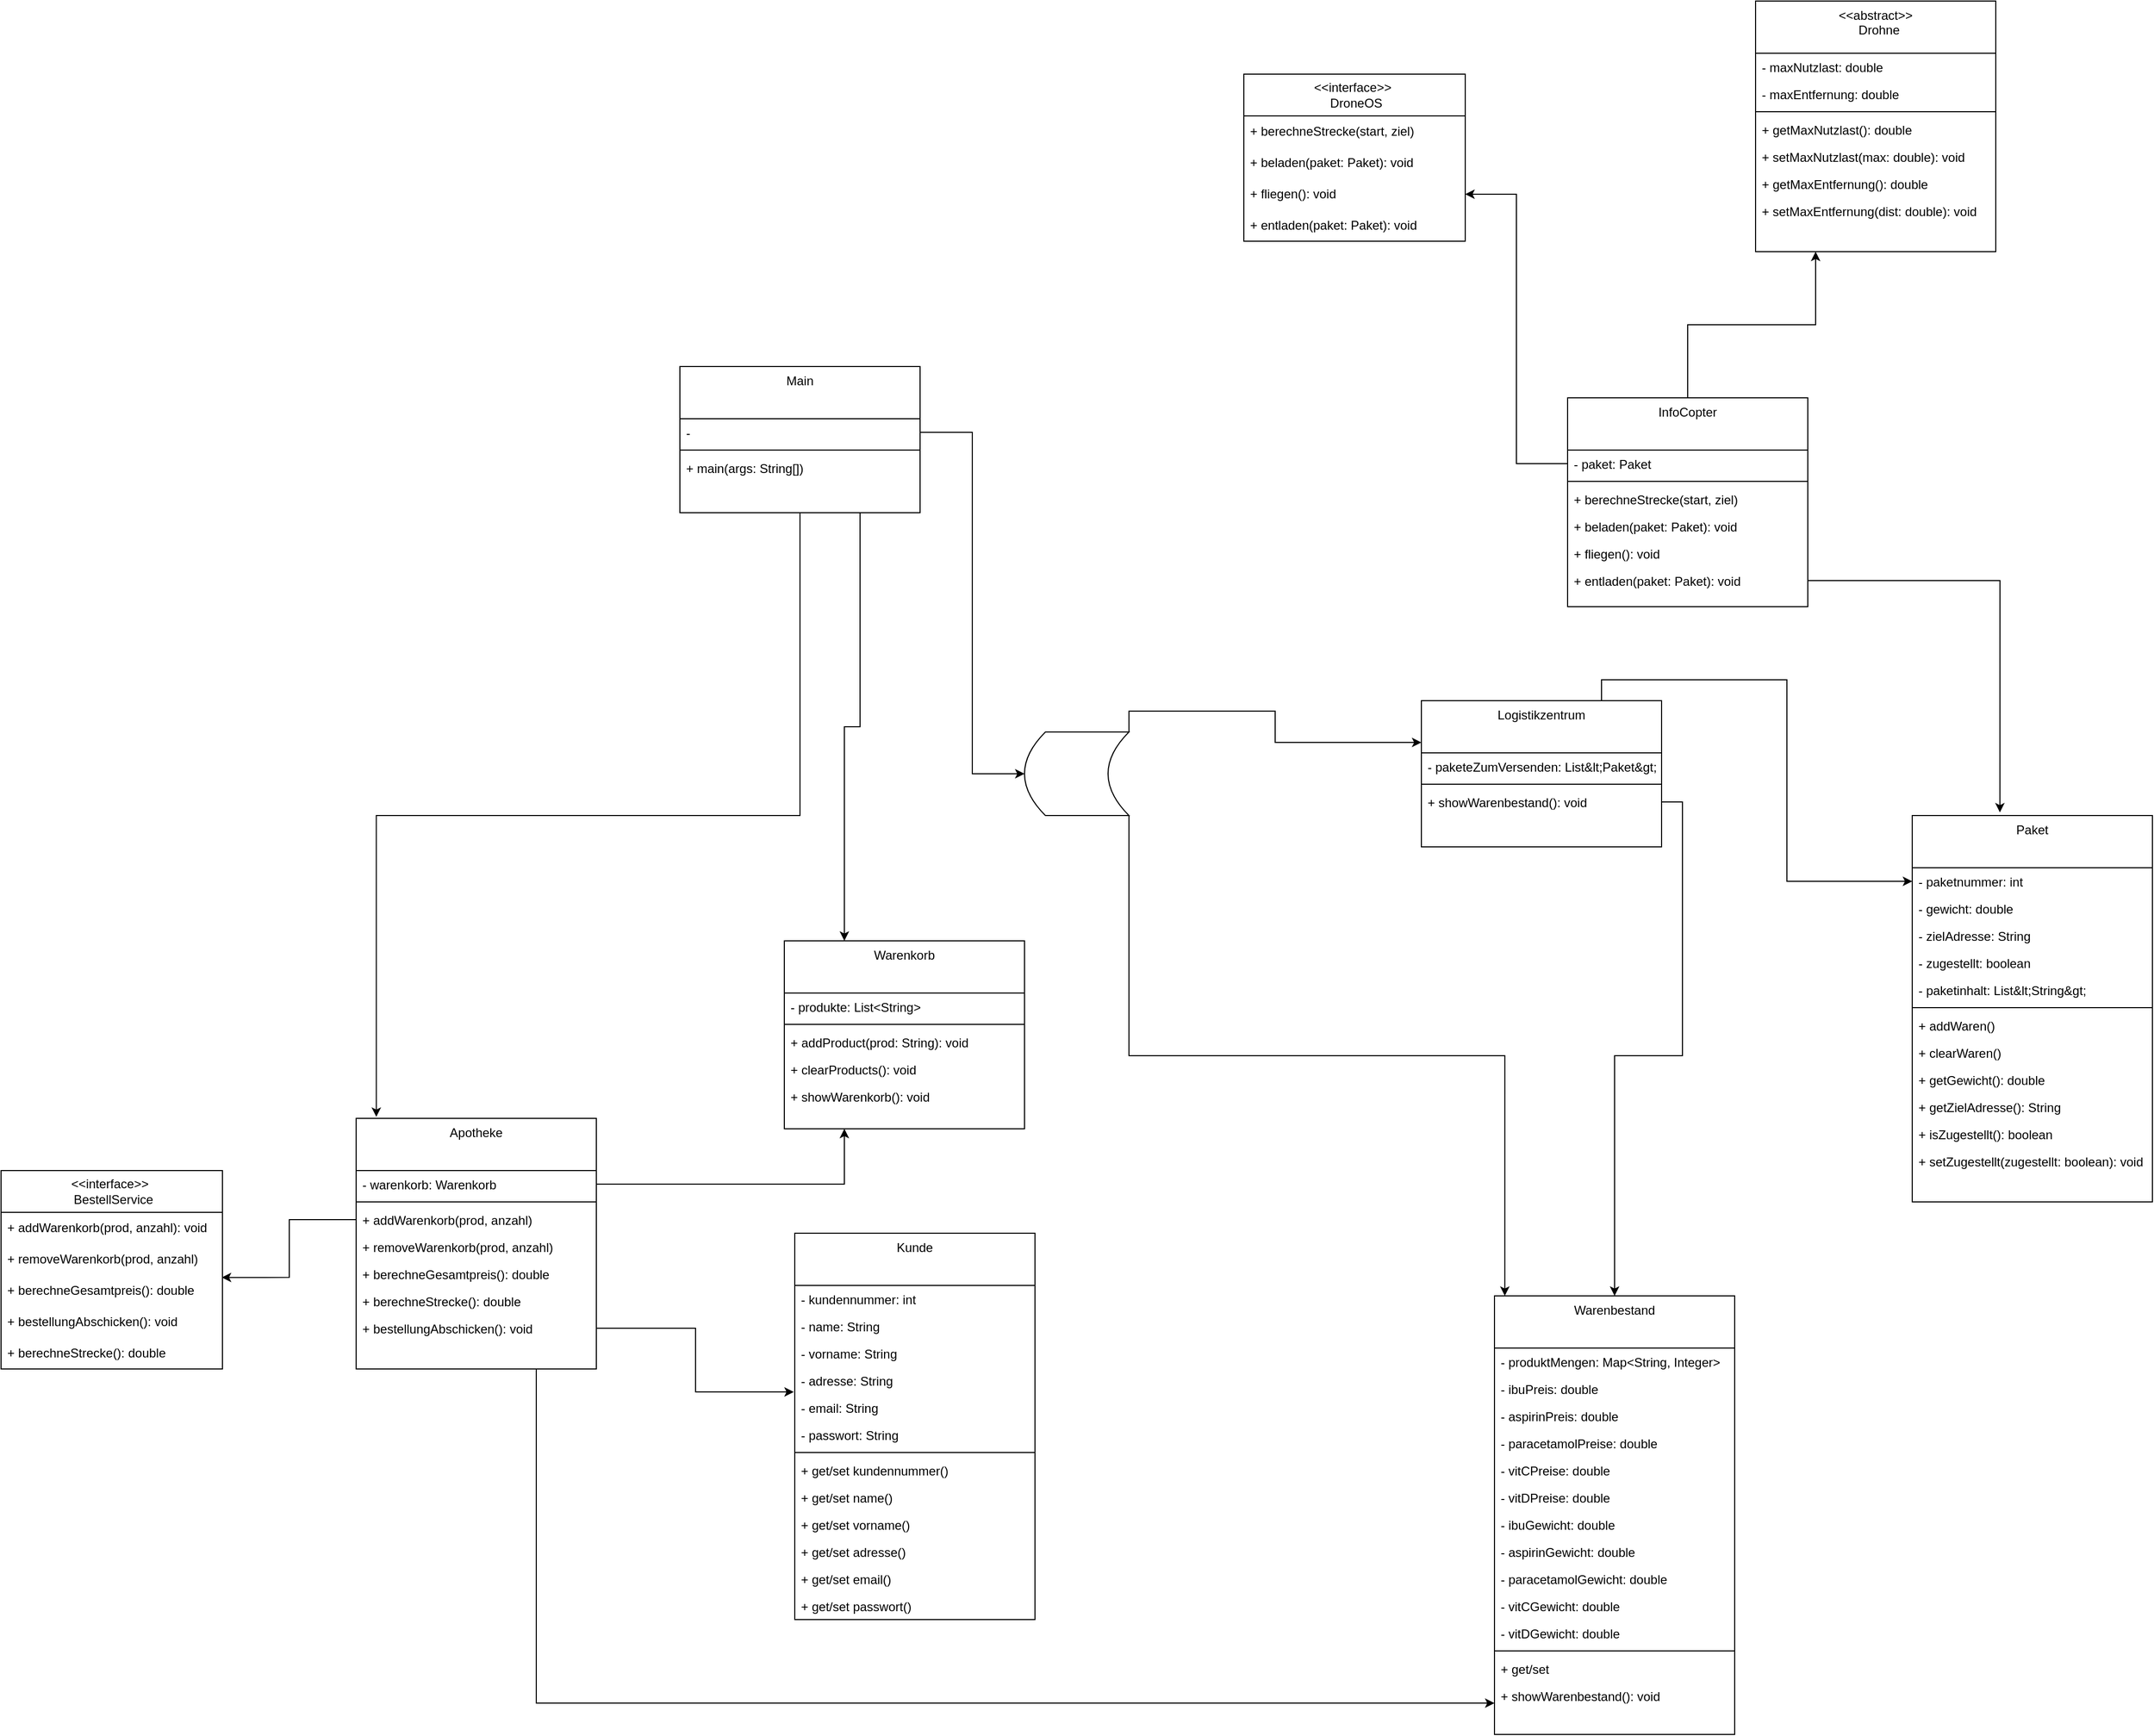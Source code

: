 <mxfile version="24.8.3">
  <diagram id="C5RBs43oDa-KdzZeNtuy" name="Page-1">
    <mxGraphModel dx="5111" dy="4308" grid="1" gridSize="10" guides="1" tooltips="1" connect="1" arrows="1" fold="1" page="1" pageScale="1" pageWidth="827" pageHeight="1169" math="0" shadow="0">
      <root>
        <mxCell id="WIyWlLk6GJQsqaUBKTNV-0" />
        <mxCell id="WIyWlLk6GJQsqaUBKTNV-1" parent="WIyWlLk6GJQsqaUBKTNV-0" />
        <mxCell id="r3KiMKvdOw0kOWBSMK93-8" value=" &lt;&lt;abstract&gt;&gt;&#xa;               Drohne  " style="swimlane;fontStyle=0;align=center;verticalAlign=top;childLayout=stackLayout;horizontal=1;startSize=50;horizontalStack=0;resizeParent=1;resizeLast=0;collapsible=1;marginBottom=0;rounded=0;shadow=0;strokeWidth=1;" vertex="1" parent="WIyWlLk6GJQsqaUBKTNV-1">
          <mxGeometry x="130" y="-1440" width="230" height="240" as="geometry">
            <mxRectangle x="600" y="-190" width="160" height="26" as="alternateBounds" />
          </mxGeometry>
        </mxCell>
        <mxCell id="r3KiMKvdOw0kOWBSMK93-9" value="- maxNutzlast: double " style="text;align=left;verticalAlign=top;spacingLeft=4;spacingRight=4;overflow=hidden;rotatable=0;points=[[0,0.5],[1,0.5]];portConstraint=eastwest;" vertex="1" parent="r3KiMKvdOw0kOWBSMK93-8">
          <mxGeometry y="50" width="230" height="26" as="geometry" />
        </mxCell>
        <mxCell id="r3KiMKvdOw0kOWBSMK93-10" value=" - maxEntfernung: double " style="text;align=left;verticalAlign=top;spacingLeft=4;spacingRight=4;overflow=hidden;rotatable=0;points=[[0,0.5],[1,0.5]];portConstraint=eastwest;rounded=0;shadow=0;html=0;" vertex="1" parent="r3KiMKvdOw0kOWBSMK93-8">
          <mxGeometry y="76" width="230" height="26" as="geometry" />
        </mxCell>
        <mxCell id="r3KiMKvdOw0kOWBSMK93-14" value="" style="line;html=1;strokeWidth=1;align=left;verticalAlign=middle;spacingTop=-1;spacingLeft=3;spacingRight=3;rotatable=0;labelPosition=right;points=[];portConstraint=eastwest;" vertex="1" parent="r3KiMKvdOw0kOWBSMK93-8">
          <mxGeometry y="102" width="230" height="8" as="geometry" />
        </mxCell>
        <mxCell id="r3KiMKvdOw0kOWBSMK93-15" value="+ getMaxNutzlast(): double " style="text;align=left;verticalAlign=top;spacingLeft=4;spacingRight=4;overflow=hidden;rotatable=0;points=[[0,0.5],[1,0.5]];portConstraint=eastwest;" vertex="1" parent="r3KiMKvdOw0kOWBSMK93-8">
          <mxGeometry y="110" width="230" height="26" as="geometry" />
        </mxCell>
        <mxCell id="r3KiMKvdOw0kOWBSMK93-16" value=" + setMaxNutzlast(max: double): void" style="text;align=left;verticalAlign=top;spacingLeft=4;spacingRight=4;overflow=hidden;rotatable=0;points=[[0,0.5],[1,0.5]];portConstraint=eastwest;" vertex="1" parent="r3KiMKvdOw0kOWBSMK93-8">
          <mxGeometry y="136" width="230" height="26" as="geometry" />
        </mxCell>
        <mxCell id="r3KiMKvdOw0kOWBSMK93-17" value=" + getMaxEntfernung(): double  " style="text;align=left;verticalAlign=top;spacingLeft=4;spacingRight=4;overflow=hidden;rotatable=0;points=[[0,0.5],[1,0.5]];portConstraint=eastwest;" vertex="1" parent="r3KiMKvdOw0kOWBSMK93-8">
          <mxGeometry y="162" width="230" height="26" as="geometry" />
        </mxCell>
        <mxCell id="r3KiMKvdOw0kOWBSMK93-18" value="+ setMaxEntfernung(dist: double): void " style="text;align=left;verticalAlign=top;spacingLeft=4;spacingRight=4;overflow=hidden;rotatable=0;points=[[0,0.5],[1,0.5]];portConstraint=eastwest;" vertex="1" parent="r3KiMKvdOw0kOWBSMK93-8">
          <mxGeometry y="188" width="230" height="26" as="geometry" />
        </mxCell>
        <mxCell id="r3KiMKvdOw0kOWBSMK93-126" style="edgeStyle=orthogonalEdgeStyle;rounded=0;orthogonalLoop=1;jettySize=auto;html=1;exitX=0.5;exitY=0;exitDx=0;exitDy=0;entryX=0.25;entryY=1;entryDx=0;entryDy=0;" edge="1" parent="WIyWlLk6GJQsqaUBKTNV-1" source="r3KiMKvdOw0kOWBSMK93-19" target="r3KiMKvdOw0kOWBSMK93-8">
          <mxGeometry relative="1" as="geometry" />
        </mxCell>
        <mxCell id="r3KiMKvdOw0kOWBSMK93-19" value=" InfoCopter " style="swimlane;fontStyle=0;align=center;verticalAlign=top;childLayout=stackLayout;horizontal=1;startSize=50;horizontalStack=0;resizeParent=1;resizeLast=0;collapsible=1;marginBottom=0;rounded=0;shadow=0;strokeWidth=1;" vertex="1" parent="WIyWlLk6GJQsqaUBKTNV-1">
          <mxGeometry x="-50" y="-1060" width="230" height="200" as="geometry">
            <mxRectangle x="550" y="140" width="160" height="26" as="alternateBounds" />
          </mxGeometry>
        </mxCell>
        <mxCell id="r3KiMKvdOw0kOWBSMK93-20" value="- paket: Paket   " style="text;align=left;verticalAlign=top;spacingLeft=4;spacingRight=4;overflow=hidden;rotatable=0;points=[[0,0.5],[1,0.5]];portConstraint=eastwest;" vertex="1" parent="r3KiMKvdOw0kOWBSMK93-19">
          <mxGeometry y="50" width="230" height="26" as="geometry" />
        </mxCell>
        <mxCell id="r3KiMKvdOw0kOWBSMK93-22" value="" style="line;html=1;strokeWidth=1;align=left;verticalAlign=middle;spacingTop=-1;spacingLeft=3;spacingRight=3;rotatable=0;labelPosition=right;points=[];portConstraint=eastwest;" vertex="1" parent="r3KiMKvdOw0kOWBSMK93-19">
          <mxGeometry y="76" width="230" height="8" as="geometry" />
        </mxCell>
        <mxCell id="r3KiMKvdOw0kOWBSMK93-23" value="+ berechneStrecke(start, ziel) " style="text;align=left;verticalAlign=top;spacingLeft=4;spacingRight=4;overflow=hidden;rotatable=0;points=[[0,0.5],[1,0.5]];portConstraint=eastwest;" vertex="1" parent="r3KiMKvdOw0kOWBSMK93-19">
          <mxGeometry y="84" width="230" height="26" as="geometry" />
        </mxCell>
        <mxCell id="r3KiMKvdOw0kOWBSMK93-24" value="+ beladen(paket: Paket): void" style="text;align=left;verticalAlign=top;spacingLeft=4;spacingRight=4;overflow=hidden;rotatable=0;points=[[0,0.5],[1,0.5]];portConstraint=eastwest;" vertex="1" parent="r3KiMKvdOw0kOWBSMK93-19">
          <mxGeometry y="110" width="230" height="26" as="geometry" />
        </mxCell>
        <mxCell id="r3KiMKvdOw0kOWBSMK93-25" value=" + fliegen(): void" style="text;align=left;verticalAlign=top;spacingLeft=4;spacingRight=4;overflow=hidden;rotatable=0;points=[[0,0.5],[1,0.5]];portConstraint=eastwest;" vertex="1" parent="r3KiMKvdOw0kOWBSMK93-19">
          <mxGeometry y="136" width="230" height="26" as="geometry" />
        </mxCell>
        <mxCell id="r3KiMKvdOw0kOWBSMK93-26" value="+ entladen(paket: Paket): void " style="text;align=left;verticalAlign=top;spacingLeft=4;spacingRight=4;overflow=hidden;rotatable=0;points=[[0,0.5],[1,0.5]];portConstraint=eastwest;" vertex="1" parent="r3KiMKvdOw0kOWBSMK93-19">
          <mxGeometry y="162" width="230" height="26" as="geometry" />
        </mxCell>
        <mxCell id="r3KiMKvdOw0kOWBSMK93-34" value="&lt;div&gt; &amp;lt;&amp;lt;interface&amp;gt;&amp;gt;&amp;nbsp;&lt;/div&gt;&lt;div&gt;&amp;nbsp;DroneOS    &lt;/div&gt;" style="swimlane;fontStyle=0;childLayout=stackLayout;horizontal=1;startSize=40;horizontalStack=0;resizeParent=1;resizeParentMax=0;resizeLast=0;collapsible=1;marginBottom=0;whiteSpace=wrap;html=1;" vertex="1" parent="WIyWlLk6GJQsqaUBKTNV-1">
          <mxGeometry x="-360" y="-1370" width="212" height="160" as="geometry" />
        </mxCell>
        <mxCell id="r3KiMKvdOw0kOWBSMK93-35" value="+ berechneStrecke(start, ziel)" style="text;strokeColor=none;fillColor=none;align=left;verticalAlign=middle;spacingLeft=4;spacingRight=4;overflow=hidden;points=[[0,0.5],[1,0.5]];portConstraint=eastwest;rotatable=0;whiteSpace=wrap;html=1;" vertex="1" parent="r3KiMKvdOw0kOWBSMK93-34">
          <mxGeometry y="40" width="212" height="30" as="geometry" />
        </mxCell>
        <mxCell id="r3KiMKvdOw0kOWBSMK93-36" value="+ beladen(paket: Paket): void" style="text;strokeColor=none;fillColor=none;align=left;verticalAlign=middle;spacingLeft=4;spacingRight=4;overflow=hidden;points=[[0,0.5],[1,0.5]];portConstraint=eastwest;rotatable=0;whiteSpace=wrap;html=1;" vertex="1" parent="r3KiMKvdOw0kOWBSMK93-34">
          <mxGeometry y="70" width="212" height="30" as="geometry" />
        </mxCell>
        <mxCell id="r3KiMKvdOw0kOWBSMK93-7" value="+ fliegen(): void  " style="text;strokeColor=none;fillColor=none;align=left;verticalAlign=middle;spacingLeft=4;spacingRight=4;overflow=hidden;points=[[0,0.5],[1,0.5]];portConstraint=eastwest;rotatable=0;whiteSpace=wrap;html=1;" vertex="1" parent="r3KiMKvdOw0kOWBSMK93-34">
          <mxGeometry y="100" width="212" height="30" as="geometry" />
        </mxCell>
        <mxCell id="r3KiMKvdOw0kOWBSMK93-39" value="+ entladen(paket: Paket): void" style="text;strokeColor=none;fillColor=none;align=left;verticalAlign=middle;spacingLeft=4;spacingRight=4;overflow=hidden;points=[[0,0.5],[1,0.5]];portConstraint=eastwest;rotatable=0;whiteSpace=wrap;html=1;" vertex="1" parent="r3KiMKvdOw0kOWBSMK93-34">
          <mxGeometry y="130" width="212" height="30" as="geometry" />
        </mxCell>
        <mxCell id="r3KiMKvdOw0kOWBSMK93-40" value="Apotheke" style="swimlane;fontStyle=0;align=center;verticalAlign=top;childLayout=stackLayout;horizontal=1;startSize=50;horizontalStack=0;resizeParent=1;resizeLast=0;collapsible=1;marginBottom=0;rounded=0;shadow=0;strokeWidth=1;" vertex="1" parent="WIyWlLk6GJQsqaUBKTNV-1">
          <mxGeometry x="-1210" y="-370" width="230" height="240" as="geometry">
            <mxRectangle x="600" y="-190" width="160" height="26" as="alternateBounds" />
          </mxGeometry>
        </mxCell>
        <mxCell id="r3KiMKvdOw0kOWBSMK93-41" value=" - warenkorb: Warenkorb " style="text;align=left;verticalAlign=top;spacingLeft=4;spacingRight=4;overflow=hidden;rotatable=0;points=[[0,0.5],[1,0.5]];portConstraint=eastwest;" vertex="1" parent="r3KiMKvdOw0kOWBSMK93-40">
          <mxGeometry y="50" width="230" height="26" as="geometry" />
        </mxCell>
        <mxCell id="r3KiMKvdOw0kOWBSMK93-43" value="" style="line;html=1;strokeWidth=1;align=left;verticalAlign=middle;spacingTop=-1;spacingLeft=3;spacingRight=3;rotatable=0;labelPosition=right;points=[];portConstraint=eastwest;" vertex="1" parent="r3KiMKvdOw0kOWBSMK93-40">
          <mxGeometry y="76" width="230" height="8" as="geometry" />
        </mxCell>
        <mxCell id="r3KiMKvdOw0kOWBSMK93-44" value="+ addWarenkorb(prod, anzahl) " style="text;align=left;verticalAlign=top;spacingLeft=4;spacingRight=4;overflow=hidden;rotatable=0;points=[[0,0.5],[1,0.5]];portConstraint=eastwest;" vertex="1" parent="r3KiMKvdOw0kOWBSMK93-40">
          <mxGeometry y="84" width="230" height="26" as="geometry" />
        </mxCell>
        <mxCell id="r3KiMKvdOw0kOWBSMK93-45" value="+ removeWarenkorb(prod, anzahl) " style="text;align=left;verticalAlign=top;spacingLeft=4;spacingRight=4;overflow=hidden;rotatable=0;points=[[0,0.5],[1,0.5]];portConstraint=eastwest;" vertex="1" parent="r3KiMKvdOw0kOWBSMK93-40">
          <mxGeometry y="110" width="230" height="26" as="geometry" />
        </mxCell>
        <mxCell id="r3KiMKvdOw0kOWBSMK93-46" value="+ berechneGesamtpreis(): double " style="text;align=left;verticalAlign=top;spacingLeft=4;spacingRight=4;overflow=hidden;rotatable=0;points=[[0,0.5],[1,0.5]];portConstraint=eastwest;" vertex="1" parent="r3KiMKvdOw0kOWBSMK93-40">
          <mxGeometry y="136" width="230" height="26" as="geometry" />
        </mxCell>
        <mxCell id="r3KiMKvdOw0kOWBSMK93-47" value="+ berechneStrecke(): double  " style="text;align=left;verticalAlign=top;spacingLeft=4;spacingRight=4;overflow=hidden;rotatable=0;points=[[0,0.5],[1,0.5]];portConstraint=eastwest;" vertex="1" parent="r3KiMKvdOw0kOWBSMK93-40">
          <mxGeometry y="162" width="230" height="26" as="geometry" />
        </mxCell>
        <mxCell id="r3KiMKvdOw0kOWBSMK93-48" value=" + bestellungAbschicken(): void " style="text;align=left;verticalAlign=top;spacingLeft=4;spacingRight=4;overflow=hidden;rotatable=0;points=[[0,0.5],[1,0.5]];portConstraint=eastwest;" vertex="1" parent="r3KiMKvdOw0kOWBSMK93-40">
          <mxGeometry y="188" width="230" height="26" as="geometry" />
        </mxCell>
        <mxCell id="r3KiMKvdOw0kOWBSMK93-49" value="&lt;div&gt; &amp;lt;&amp;lt;interface&amp;gt;&amp;gt;&amp;nbsp;&lt;/div&gt;&lt;div&gt;&amp;nbsp;BestellService       &lt;/div&gt;" style="swimlane;fontStyle=0;childLayout=stackLayout;horizontal=1;startSize=40;horizontalStack=0;resizeParent=1;resizeParentMax=0;resizeLast=0;collapsible=1;marginBottom=0;whiteSpace=wrap;html=1;" vertex="1" parent="WIyWlLk6GJQsqaUBKTNV-1">
          <mxGeometry x="-1550" y="-320" width="212" height="190" as="geometry" />
        </mxCell>
        <mxCell id="r3KiMKvdOw0kOWBSMK93-50" value="+ addWarenkorb(prod, anzahl): void" style="text;strokeColor=none;fillColor=none;align=left;verticalAlign=middle;spacingLeft=4;spacingRight=4;overflow=hidden;points=[[0,0.5],[1,0.5]];portConstraint=eastwest;rotatable=0;whiteSpace=wrap;html=1;" vertex="1" parent="r3KiMKvdOw0kOWBSMK93-49">
          <mxGeometry y="40" width="212" height="30" as="geometry" />
        </mxCell>
        <mxCell id="r3KiMKvdOw0kOWBSMK93-51" value="+ removeWarenkorb(prod, anzahl) " style="text;strokeColor=none;fillColor=none;align=left;verticalAlign=middle;spacingLeft=4;spacingRight=4;overflow=hidden;points=[[0,0.5],[1,0.5]];portConstraint=eastwest;rotatable=0;whiteSpace=wrap;html=1;" vertex="1" parent="r3KiMKvdOw0kOWBSMK93-49">
          <mxGeometry y="70" width="212" height="30" as="geometry" />
        </mxCell>
        <mxCell id="r3KiMKvdOw0kOWBSMK93-52" value="+ berechneGesamtpreis(): double " style="text;strokeColor=none;fillColor=none;align=left;verticalAlign=middle;spacingLeft=4;spacingRight=4;overflow=hidden;points=[[0,0.5],[1,0.5]];portConstraint=eastwest;rotatable=0;whiteSpace=wrap;html=1;" vertex="1" parent="r3KiMKvdOw0kOWBSMK93-49">
          <mxGeometry y="100" width="212" height="30" as="geometry" />
        </mxCell>
        <mxCell id="r3KiMKvdOw0kOWBSMK93-54" value="+ bestellungAbschicken(): void " style="text;strokeColor=none;fillColor=none;align=left;verticalAlign=middle;spacingLeft=4;spacingRight=4;overflow=hidden;points=[[0,0.5],[1,0.5]];portConstraint=eastwest;rotatable=0;whiteSpace=wrap;html=1;" vertex="1" parent="r3KiMKvdOw0kOWBSMK93-49">
          <mxGeometry y="130" width="212" height="30" as="geometry" />
        </mxCell>
        <mxCell id="r3KiMKvdOw0kOWBSMK93-53" value=" + berechneStrecke(): double " style="text;strokeColor=none;fillColor=none;align=left;verticalAlign=middle;spacingLeft=4;spacingRight=4;overflow=hidden;points=[[0,0.5],[1,0.5]];portConstraint=eastwest;rotatable=0;whiteSpace=wrap;html=1;" vertex="1" parent="r3KiMKvdOw0kOWBSMK93-49">
          <mxGeometry y="160" width="212" height="30" as="geometry" />
        </mxCell>
        <mxCell id="r3KiMKvdOw0kOWBSMK93-55" value=" Warenkorb    " style="swimlane;fontStyle=0;align=center;verticalAlign=top;childLayout=stackLayout;horizontal=1;startSize=50;horizontalStack=0;resizeParent=1;resizeLast=0;collapsible=1;marginBottom=0;rounded=0;shadow=0;strokeWidth=1;" vertex="1" parent="WIyWlLk6GJQsqaUBKTNV-1">
          <mxGeometry x="-800" y="-540" width="230" height="180" as="geometry">
            <mxRectangle x="550" y="140" width="160" height="26" as="alternateBounds" />
          </mxGeometry>
        </mxCell>
        <mxCell id="r3KiMKvdOw0kOWBSMK93-56" value="- produkte: List&lt;String&gt;    " style="text;align=left;verticalAlign=top;spacingLeft=4;spacingRight=4;overflow=hidden;rotatable=0;points=[[0,0.5],[1,0.5]];portConstraint=eastwest;" vertex="1" parent="r3KiMKvdOw0kOWBSMK93-55">
          <mxGeometry y="50" width="230" height="26" as="geometry" />
        </mxCell>
        <mxCell id="r3KiMKvdOw0kOWBSMK93-57" value="" style="line;html=1;strokeWidth=1;align=left;verticalAlign=middle;spacingTop=-1;spacingLeft=3;spacingRight=3;rotatable=0;labelPosition=right;points=[];portConstraint=eastwest;" vertex="1" parent="r3KiMKvdOw0kOWBSMK93-55">
          <mxGeometry y="76" width="230" height="8" as="geometry" />
        </mxCell>
        <mxCell id="r3KiMKvdOw0kOWBSMK93-58" value=" + addProduct(prod: String): void " style="text;align=left;verticalAlign=top;spacingLeft=4;spacingRight=4;overflow=hidden;rotatable=0;points=[[0,0.5],[1,0.5]];portConstraint=eastwest;" vertex="1" parent="r3KiMKvdOw0kOWBSMK93-55">
          <mxGeometry y="84" width="230" height="26" as="geometry" />
        </mxCell>
        <mxCell id="r3KiMKvdOw0kOWBSMK93-59" value=" + clearProducts(): void " style="text;align=left;verticalAlign=top;spacingLeft=4;spacingRight=4;overflow=hidden;rotatable=0;points=[[0,0.5],[1,0.5]];portConstraint=eastwest;" vertex="1" parent="r3KiMKvdOw0kOWBSMK93-55">
          <mxGeometry y="110" width="230" height="26" as="geometry" />
        </mxCell>
        <mxCell id="r3KiMKvdOw0kOWBSMK93-60" value="+ showWarenkorb(): void  " style="text;align=left;verticalAlign=top;spacingLeft=4;spacingRight=4;overflow=hidden;rotatable=0;points=[[0,0.5],[1,0.5]];portConstraint=eastwest;" vertex="1" parent="r3KiMKvdOw0kOWBSMK93-55">
          <mxGeometry y="136" width="230" height="26" as="geometry" />
        </mxCell>
        <mxCell id="r3KiMKvdOw0kOWBSMK93-62" value="Kunde" style="swimlane;fontStyle=0;align=center;verticalAlign=top;childLayout=stackLayout;horizontal=1;startSize=50;horizontalStack=0;resizeParent=1;resizeLast=0;collapsible=1;marginBottom=0;rounded=0;shadow=0;strokeWidth=1;" vertex="1" parent="WIyWlLk6GJQsqaUBKTNV-1">
          <mxGeometry x="-790" y="-260" width="230" height="370" as="geometry">
            <mxRectangle x="600" y="-190" width="160" height="26" as="alternateBounds" />
          </mxGeometry>
        </mxCell>
        <mxCell id="r3KiMKvdOw0kOWBSMK93-63" value="- kundennummer: int  " style="text;align=left;verticalAlign=top;spacingLeft=4;spacingRight=4;overflow=hidden;rotatable=0;points=[[0,0.5],[1,0.5]];portConstraint=eastwest;" vertex="1" parent="r3KiMKvdOw0kOWBSMK93-62">
          <mxGeometry y="50" width="230" height="26" as="geometry" />
        </mxCell>
        <mxCell id="r3KiMKvdOw0kOWBSMK93-64" value="- name: String " style="text;align=left;verticalAlign=top;spacingLeft=4;spacingRight=4;overflow=hidden;rotatable=0;points=[[0,0.5],[1,0.5]];portConstraint=eastwest;rounded=0;shadow=0;html=0;" vertex="1" parent="r3KiMKvdOw0kOWBSMK93-62">
          <mxGeometry y="76" width="230" height="26" as="geometry" />
        </mxCell>
        <mxCell id="r3KiMKvdOw0kOWBSMK93-70" value="- vorname: String " style="text;align=left;verticalAlign=top;spacingLeft=4;spacingRight=4;overflow=hidden;rotatable=0;points=[[0,0.5],[1,0.5]];portConstraint=eastwest;rounded=0;shadow=0;html=0;" vertex="1" parent="r3KiMKvdOw0kOWBSMK93-62">
          <mxGeometry y="102" width="230" height="26" as="geometry" />
        </mxCell>
        <mxCell id="r3KiMKvdOw0kOWBSMK93-72" value=" - adresse: String   " style="text;align=left;verticalAlign=top;spacingLeft=4;spacingRight=4;overflow=hidden;rotatable=0;points=[[0,0.5],[1,0.5]];portConstraint=eastwest;rounded=0;shadow=0;html=0;" vertex="1" parent="r3KiMKvdOw0kOWBSMK93-62">
          <mxGeometry y="128" width="230" height="26" as="geometry" />
        </mxCell>
        <mxCell id="r3KiMKvdOw0kOWBSMK93-73" value="- email: String " style="text;align=left;verticalAlign=top;spacingLeft=4;spacingRight=4;overflow=hidden;rotatable=0;points=[[0,0.5],[1,0.5]];portConstraint=eastwest;rounded=0;shadow=0;html=0;" vertex="1" parent="r3KiMKvdOw0kOWBSMK93-62">
          <mxGeometry y="154" width="230" height="26" as="geometry" />
        </mxCell>
        <mxCell id="r3KiMKvdOw0kOWBSMK93-71" value="- passwort: String " style="text;align=left;verticalAlign=top;spacingLeft=4;spacingRight=4;overflow=hidden;rotatable=0;points=[[0,0.5],[1,0.5]];portConstraint=eastwest;rounded=0;shadow=0;html=0;" vertex="1" parent="r3KiMKvdOw0kOWBSMK93-62">
          <mxGeometry y="180" width="230" height="26" as="geometry" />
        </mxCell>
        <mxCell id="r3KiMKvdOw0kOWBSMK93-65" value="" style="line;html=1;strokeWidth=1;align=left;verticalAlign=middle;spacingTop=-1;spacingLeft=3;spacingRight=3;rotatable=0;labelPosition=right;points=[];portConstraint=eastwest;" vertex="1" parent="r3KiMKvdOw0kOWBSMK93-62">
          <mxGeometry y="206" width="230" height="8" as="geometry" />
        </mxCell>
        <mxCell id="r3KiMKvdOw0kOWBSMK93-66" value="+ get/set kundennummer() " style="text;align=left;verticalAlign=top;spacingLeft=4;spacingRight=4;overflow=hidden;rotatable=0;points=[[0,0.5],[1,0.5]];portConstraint=eastwest;" vertex="1" parent="r3KiMKvdOw0kOWBSMK93-62">
          <mxGeometry y="214" width="230" height="26" as="geometry" />
        </mxCell>
        <mxCell id="r3KiMKvdOw0kOWBSMK93-75" value="+ get/set name()   " style="text;align=left;verticalAlign=top;spacingLeft=4;spacingRight=4;overflow=hidden;rotatable=0;points=[[0,0.5],[1,0.5]];portConstraint=eastwest;" vertex="1" parent="r3KiMKvdOw0kOWBSMK93-62">
          <mxGeometry y="240" width="230" height="26" as="geometry" />
        </mxCell>
        <mxCell id="r3KiMKvdOw0kOWBSMK93-74" value="+ get/set vorname() " style="text;align=left;verticalAlign=top;spacingLeft=4;spacingRight=4;overflow=hidden;rotatable=0;points=[[0,0.5],[1,0.5]];portConstraint=eastwest;" vertex="1" parent="r3KiMKvdOw0kOWBSMK93-62">
          <mxGeometry y="266" width="230" height="26" as="geometry" />
        </mxCell>
        <mxCell id="r3KiMKvdOw0kOWBSMK93-67" value=" + get/set adresse() " style="text;align=left;verticalAlign=top;spacingLeft=4;spacingRight=4;overflow=hidden;rotatable=0;points=[[0,0.5],[1,0.5]];portConstraint=eastwest;" vertex="1" parent="r3KiMKvdOw0kOWBSMK93-62">
          <mxGeometry y="292" width="230" height="26" as="geometry" />
        </mxCell>
        <mxCell id="r3KiMKvdOw0kOWBSMK93-68" value="+ get/set email()  " style="text;align=left;verticalAlign=top;spacingLeft=4;spacingRight=4;overflow=hidden;rotatable=0;points=[[0,0.5],[1,0.5]];portConstraint=eastwest;" vertex="1" parent="r3KiMKvdOw0kOWBSMK93-62">
          <mxGeometry y="318" width="230" height="26" as="geometry" />
        </mxCell>
        <mxCell id="r3KiMKvdOw0kOWBSMK93-69" value="+ get/set passwort() " style="text;align=left;verticalAlign=top;spacingLeft=4;spacingRight=4;overflow=hidden;rotatable=0;points=[[0,0.5],[1,0.5]];portConstraint=eastwest;" vertex="1" parent="r3KiMKvdOw0kOWBSMK93-62">
          <mxGeometry y="344" width="230" height="26" as="geometry" />
        </mxCell>
        <mxCell id="r3KiMKvdOw0kOWBSMK93-76" value="Paket" style="swimlane;fontStyle=0;align=center;verticalAlign=top;childLayout=stackLayout;horizontal=1;startSize=50;horizontalStack=0;resizeParent=1;resizeLast=0;collapsible=1;marginBottom=0;rounded=0;shadow=0;strokeWidth=1;" vertex="1" parent="WIyWlLk6GJQsqaUBKTNV-1">
          <mxGeometry x="280" y="-660" width="230" height="370" as="geometry">
            <mxRectangle x="600" y="-190" width="160" height="26" as="alternateBounds" />
          </mxGeometry>
        </mxCell>
        <mxCell id="r3KiMKvdOw0kOWBSMK93-77" value="- paketnummer: int " style="text;align=left;verticalAlign=top;spacingLeft=4;spacingRight=4;overflow=hidden;rotatable=0;points=[[0,0.5],[1,0.5]];portConstraint=eastwest;" vertex="1" parent="r3KiMKvdOw0kOWBSMK93-76">
          <mxGeometry y="50" width="230" height="26" as="geometry" />
        </mxCell>
        <mxCell id="r3KiMKvdOw0kOWBSMK93-78" value="- gewicht: double " style="text;align=left;verticalAlign=top;spacingLeft=4;spacingRight=4;overflow=hidden;rotatable=0;points=[[0,0.5],[1,0.5]];portConstraint=eastwest;rounded=0;shadow=0;html=0;" vertex="1" parent="r3KiMKvdOw0kOWBSMK93-76">
          <mxGeometry y="76" width="230" height="26" as="geometry" />
        </mxCell>
        <mxCell id="r3KiMKvdOw0kOWBSMK93-79" value=" - zielAdresse: String " style="text;align=left;verticalAlign=top;spacingLeft=4;spacingRight=4;overflow=hidden;rotatable=0;points=[[0,0.5],[1,0.5]];portConstraint=eastwest;rounded=0;shadow=0;html=0;" vertex="1" parent="r3KiMKvdOw0kOWBSMK93-76">
          <mxGeometry y="102" width="230" height="26" as="geometry" />
        </mxCell>
        <mxCell id="r3KiMKvdOw0kOWBSMK93-80" value=" - zugestellt: boolean " style="text;align=left;verticalAlign=top;spacingLeft=4;spacingRight=4;overflow=hidden;rotatable=0;points=[[0,0.5],[1,0.5]];portConstraint=eastwest;rounded=0;shadow=0;html=0;" vertex="1" parent="r3KiMKvdOw0kOWBSMK93-76">
          <mxGeometry y="128" width="230" height="26" as="geometry" />
        </mxCell>
        <mxCell id="r3KiMKvdOw0kOWBSMK93-81" value="- paketinhalt: List&amp;lt;String&amp;gt;  " style="text;align=left;verticalAlign=top;spacingLeft=4;spacingRight=4;overflow=hidden;rotatable=0;points=[[0,0.5],[1,0.5]];portConstraint=eastwest;rounded=0;shadow=0;html=0;" vertex="1" parent="r3KiMKvdOw0kOWBSMK93-76">
          <mxGeometry y="154" width="230" height="26" as="geometry" />
        </mxCell>
        <mxCell id="r3KiMKvdOw0kOWBSMK93-83" value="" style="line;html=1;strokeWidth=1;align=left;verticalAlign=middle;spacingTop=-1;spacingLeft=3;spacingRight=3;rotatable=0;labelPosition=right;points=[];portConstraint=eastwest;" vertex="1" parent="r3KiMKvdOw0kOWBSMK93-76">
          <mxGeometry y="180" width="230" height="8" as="geometry" />
        </mxCell>
        <mxCell id="r3KiMKvdOw0kOWBSMK93-84" value="+ addWaren()   " style="text;align=left;verticalAlign=top;spacingLeft=4;spacingRight=4;overflow=hidden;rotatable=0;points=[[0,0.5],[1,0.5]];portConstraint=eastwest;" vertex="1" parent="r3KiMKvdOw0kOWBSMK93-76">
          <mxGeometry y="188" width="230" height="26" as="geometry" />
        </mxCell>
        <mxCell id="r3KiMKvdOw0kOWBSMK93-85" value="+ clearWaren() " style="text;align=left;verticalAlign=top;spacingLeft=4;spacingRight=4;overflow=hidden;rotatable=0;points=[[0,0.5],[1,0.5]];portConstraint=eastwest;" vertex="1" parent="r3KiMKvdOw0kOWBSMK93-76">
          <mxGeometry y="214" width="230" height="26" as="geometry" />
        </mxCell>
        <mxCell id="r3KiMKvdOw0kOWBSMK93-87" value="+ getGewicht(): double      " style="text;align=left;verticalAlign=top;spacingLeft=4;spacingRight=4;overflow=hidden;rotatable=0;points=[[0,0.5],[1,0.5]];portConstraint=eastwest;" vertex="1" parent="r3KiMKvdOw0kOWBSMK93-76">
          <mxGeometry y="240" width="230" height="26" as="geometry" />
        </mxCell>
        <mxCell id="r3KiMKvdOw0kOWBSMK93-88" value=" + getZielAdresse(): String " style="text;align=left;verticalAlign=top;spacingLeft=4;spacingRight=4;overflow=hidden;rotatable=0;points=[[0,0.5],[1,0.5]];portConstraint=eastwest;" vertex="1" parent="r3KiMKvdOw0kOWBSMK93-76">
          <mxGeometry y="266" width="230" height="26" as="geometry" />
        </mxCell>
        <mxCell id="r3KiMKvdOw0kOWBSMK93-89" value="+ isZugestellt(): boolean  " style="text;align=left;verticalAlign=top;spacingLeft=4;spacingRight=4;overflow=hidden;rotatable=0;points=[[0,0.5],[1,0.5]];portConstraint=eastwest;" vertex="1" parent="r3KiMKvdOw0kOWBSMK93-76">
          <mxGeometry y="292" width="230" height="26" as="geometry" />
        </mxCell>
        <mxCell id="r3KiMKvdOw0kOWBSMK93-90" value="+ setZugestellt(zugestellt: boolean): void " style="text;align=left;verticalAlign=top;spacingLeft=4;spacingRight=4;overflow=hidden;rotatable=0;points=[[0,0.5],[1,0.5]];portConstraint=eastwest;" vertex="1" parent="r3KiMKvdOw0kOWBSMK93-76">
          <mxGeometry y="318" width="230" height="26" as="geometry" />
        </mxCell>
        <mxCell id="r3KiMKvdOw0kOWBSMK93-160" style="edgeStyle=orthogonalEdgeStyle;rounded=0;orthogonalLoop=1;jettySize=auto;html=1;exitX=0.75;exitY=0;exitDx=0;exitDy=0;entryX=0;entryY=0.5;entryDx=0;entryDy=0;" edge="1" parent="WIyWlLk6GJQsqaUBKTNV-1" source="r3KiMKvdOw0kOWBSMK93-91" target="r3KiMKvdOw0kOWBSMK93-77">
          <mxGeometry relative="1" as="geometry" />
        </mxCell>
        <mxCell id="r3KiMKvdOw0kOWBSMK93-91" value=" Logistikzentrum  " style="swimlane;fontStyle=0;align=center;verticalAlign=top;childLayout=stackLayout;horizontal=1;startSize=50;horizontalStack=0;resizeParent=1;resizeLast=0;collapsible=1;marginBottom=0;rounded=0;shadow=0;strokeWidth=1;" vertex="1" parent="WIyWlLk6GJQsqaUBKTNV-1">
          <mxGeometry x="-190" y="-770" width="230" height="140" as="geometry">
            <mxRectangle x="550" y="140" width="160" height="26" as="alternateBounds" />
          </mxGeometry>
        </mxCell>
        <mxCell id="r3KiMKvdOw0kOWBSMK93-92" value="- paketeZumVersenden: List&amp;lt;Paket&amp;gt; " style="text;align=left;verticalAlign=top;spacingLeft=4;spacingRight=4;overflow=hidden;rotatable=0;points=[[0,0.5],[1,0.5]];portConstraint=eastwest;" vertex="1" parent="r3KiMKvdOw0kOWBSMK93-91">
          <mxGeometry y="50" width="230" height="26" as="geometry" />
        </mxCell>
        <mxCell id="r3KiMKvdOw0kOWBSMK93-93" value="" style="line;html=1;strokeWidth=1;align=left;verticalAlign=middle;spacingTop=-1;spacingLeft=3;spacingRight=3;rotatable=0;labelPosition=right;points=[];portConstraint=eastwest;" vertex="1" parent="r3KiMKvdOw0kOWBSMK93-91">
          <mxGeometry y="76" width="230" height="8" as="geometry" />
        </mxCell>
        <mxCell id="r3KiMKvdOw0kOWBSMK93-94" value=" + showWarenbestand(): void " style="text;align=left;verticalAlign=top;spacingLeft=4;spacingRight=4;overflow=hidden;rotatable=0;points=[[0,0.5],[1,0.5]];portConstraint=eastwest;" vertex="1" parent="r3KiMKvdOw0kOWBSMK93-91">
          <mxGeometry y="84" width="230" height="26" as="geometry" />
        </mxCell>
        <mxCell id="r3KiMKvdOw0kOWBSMK93-97" value="Warenbestand " style="swimlane;fontStyle=0;align=center;verticalAlign=top;childLayout=stackLayout;horizontal=1;startSize=50;horizontalStack=0;resizeParent=1;resizeLast=0;collapsible=1;marginBottom=0;rounded=0;shadow=0;strokeWidth=1;" vertex="1" parent="WIyWlLk6GJQsqaUBKTNV-1">
          <mxGeometry x="-120" y="-200" width="230" height="420" as="geometry">
            <mxRectangle x="600" y="-190" width="160" height="26" as="alternateBounds" />
          </mxGeometry>
        </mxCell>
        <mxCell id="r3KiMKvdOw0kOWBSMK93-119" value="- produktMengen: Map&lt;String, Integer&gt;" style="text;align=left;verticalAlign=top;spacingLeft=4;spacingRight=4;overflow=hidden;rotatable=0;points=[[0,0.5],[1,0.5]];portConstraint=eastwest;rounded=0;shadow=0;html=0;" vertex="1" parent="r3KiMKvdOw0kOWBSMK93-97">
          <mxGeometry y="50" width="230" height="26" as="geometry" />
        </mxCell>
        <mxCell id="r3KiMKvdOw0kOWBSMK93-100" value="- ibuPreis: double" style="text;align=left;verticalAlign=top;spacingLeft=4;spacingRight=4;overflow=hidden;rotatable=0;points=[[0,0.5],[1,0.5]];portConstraint=eastwest;rounded=0;shadow=0;html=0;" vertex="1" parent="r3KiMKvdOw0kOWBSMK93-97">
          <mxGeometry y="76" width="230" height="26" as="geometry" />
        </mxCell>
        <mxCell id="r3KiMKvdOw0kOWBSMK93-101" value="- aspirinPreis: double" style="text;align=left;verticalAlign=top;spacingLeft=4;spacingRight=4;overflow=hidden;rotatable=0;points=[[0,0.5],[1,0.5]];portConstraint=eastwest;rounded=0;shadow=0;html=0;" vertex="1" parent="r3KiMKvdOw0kOWBSMK93-97">
          <mxGeometry y="102" width="230" height="26" as="geometry" />
        </mxCell>
        <mxCell id="r3KiMKvdOw0kOWBSMK93-111" value="- paracetamolPreise: double" style="text;align=left;verticalAlign=top;spacingLeft=4;spacingRight=4;overflow=hidden;rotatable=0;points=[[0,0.5],[1,0.5]];portConstraint=eastwest;rounded=0;shadow=0;html=0;" vertex="1" parent="r3KiMKvdOw0kOWBSMK93-97">
          <mxGeometry y="128" width="230" height="26" as="geometry" />
        </mxCell>
        <mxCell id="r3KiMKvdOw0kOWBSMK93-112" value="- vitCPreise: double" style="text;align=left;verticalAlign=top;spacingLeft=4;spacingRight=4;overflow=hidden;rotatable=0;points=[[0,0.5],[1,0.5]];portConstraint=eastwest;rounded=0;shadow=0;html=0;" vertex="1" parent="r3KiMKvdOw0kOWBSMK93-97">
          <mxGeometry y="154" width="230" height="26" as="geometry" />
        </mxCell>
        <mxCell id="r3KiMKvdOw0kOWBSMK93-113" value="- vitDPreise: double" style="text;align=left;verticalAlign=top;spacingLeft=4;spacingRight=4;overflow=hidden;rotatable=0;points=[[0,0.5],[1,0.5]];portConstraint=eastwest;rounded=0;shadow=0;html=0;" vertex="1" parent="r3KiMKvdOw0kOWBSMK93-97">
          <mxGeometry y="180" width="230" height="26" as="geometry" />
        </mxCell>
        <mxCell id="r3KiMKvdOw0kOWBSMK93-114" value="- ibuGewicht: double" style="text;align=left;verticalAlign=top;spacingLeft=4;spacingRight=4;overflow=hidden;rotatable=0;points=[[0,0.5],[1,0.5]];portConstraint=eastwest;rounded=0;shadow=0;html=0;" vertex="1" parent="r3KiMKvdOw0kOWBSMK93-97">
          <mxGeometry y="206" width="230" height="26" as="geometry" />
        </mxCell>
        <mxCell id="r3KiMKvdOw0kOWBSMK93-115" value="- aspirinGewicht: double" style="text;align=left;verticalAlign=top;spacingLeft=4;spacingRight=4;overflow=hidden;rotatable=0;points=[[0,0.5],[1,0.5]];portConstraint=eastwest;rounded=0;shadow=0;html=0;" vertex="1" parent="r3KiMKvdOw0kOWBSMK93-97">
          <mxGeometry y="232" width="230" height="26" as="geometry" />
        </mxCell>
        <mxCell id="r3KiMKvdOw0kOWBSMK93-116" value="- paracetamolGewicht: double" style="text;align=left;verticalAlign=top;spacingLeft=4;spacingRight=4;overflow=hidden;rotatable=0;points=[[0,0.5],[1,0.5]];portConstraint=eastwest;rounded=0;shadow=0;html=0;" vertex="1" parent="r3KiMKvdOw0kOWBSMK93-97">
          <mxGeometry y="258" width="230" height="26" as="geometry" />
        </mxCell>
        <mxCell id="r3KiMKvdOw0kOWBSMK93-117" value="- vitCGewicht: double" style="text;align=left;verticalAlign=top;spacingLeft=4;spacingRight=4;overflow=hidden;rotatable=0;points=[[0,0.5],[1,0.5]];portConstraint=eastwest;rounded=0;shadow=0;html=0;" vertex="1" parent="r3KiMKvdOw0kOWBSMK93-97">
          <mxGeometry y="284" width="230" height="26" as="geometry" />
        </mxCell>
        <mxCell id="r3KiMKvdOw0kOWBSMK93-118" value="- vitDGewicht: double" style="text;align=left;verticalAlign=top;spacingLeft=4;spacingRight=4;overflow=hidden;rotatable=0;points=[[0,0.5],[1,0.5]];portConstraint=eastwest;rounded=0;shadow=0;html=0;" vertex="1" parent="r3KiMKvdOw0kOWBSMK93-97">
          <mxGeometry y="310" width="230" height="26" as="geometry" />
        </mxCell>
        <mxCell id="r3KiMKvdOw0kOWBSMK93-104" value="" style="line;html=1;strokeWidth=1;align=left;verticalAlign=middle;spacingTop=-1;spacingLeft=3;spacingRight=3;rotatable=0;labelPosition=right;points=[];portConstraint=eastwest;" vertex="1" parent="r3KiMKvdOw0kOWBSMK93-97">
          <mxGeometry y="336" width="230" height="8" as="geometry" />
        </mxCell>
        <mxCell id="r3KiMKvdOw0kOWBSMK93-105" value="+ get/set" style="text;align=left;verticalAlign=top;spacingLeft=4;spacingRight=4;overflow=hidden;rotatable=0;points=[[0,0.5],[1,0.5]];portConstraint=eastwest;" vertex="1" parent="r3KiMKvdOw0kOWBSMK93-97">
          <mxGeometry y="344" width="230" height="26" as="geometry" />
        </mxCell>
        <mxCell id="r3KiMKvdOw0kOWBSMK93-120" value="+ showWarenbestand(): void  " style="text;align=left;verticalAlign=top;spacingLeft=4;spacingRight=4;overflow=hidden;rotatable=0;points=[[0,0.5],[1,0.5]];portConstraint=eastwest;" vertex="1" parent="r3KiMKvdOw0kOWBSMK93-97">
          <mxGeometry y="370" width="230" height="26" as="geometry" />
        </mxCell>
        <mxCell id="r3KiMKvdOw0kOWBSMK93-164" style="edgeStyle=orthogonalEdgeStyle;rounded=0;orthogonalLoop=1;jettySize=auto;html=1;exitX=0.75;exitY=1;exitDx=0;exitDy=0;entryX=0.25;entryY=0;entryDx=0;entryDy=0;" edge="1" parent="WIyWlLk6GJQsqaUBKTNV-1" source="r3KiMKvdOw0kOWBSMK93-121" target="r3KiMKvdOw0kOWBSMK93-55">
          <mxGeometry relative="1" as="geometry" />
        </mxCell>
        <mxCell id="r3KiMKvdOw0kOWBSMK93-121" value="Main " style="swimlane;fontStyle=0;align=center;verticalAlign=top;childLayout=stackLayout;horizontal=1;startSize=50;horizontalStack=0;resizeParent=1;resizeLast=0;collapsible=1;marginBottom=0;rounded=0;shadow=0;strokeWidth=1;" vertex="1" parent="WIyWlLk6GJQsqaUBKTNV-1">
          <mxGeometry x="-900" y="-1090" width="230" height="140" as="geometry">
            <mxRectangle x="550" y="140" width="160" height="26" as="alternateBounds" />
          </mxGeometry>
        </mxCell>
        <mxCell id="r3KiMKvdOw0kOWBSMK93-122" value="-" style="text;align=left;verticalAlign=top;spacingLeft=4;spacingRight=4;overflow=hidden;rotatable=0;points=[[0,0.5],[1,0.5]];portConstraint=eastwest;" vertex="1" parent="r3KiMKvdOw0kOWBSMK93-121">
          <mxGeometry y="50" width="230" height="26" as="geometry" />
        </mxCell>
        <mxCell id="r3KiMKvdOw0kOWBSMK93-123" value="" style="line;html=1;strokeWidth=1;align=left;verticalAlign=middle;spacingTop=-1;spacingLeft=3;spacingRight=3;rotatable=0;labelPosition=right;points=[];portConstraint=eastwest;" vertex="1" parent="r3KiMKvdOw0kOWBSMK93-121">
          <mxGeometry y="76" width="230" height="8" as="geometry" />
        </mxCell>
        <mxCell id="r3KiMKvdOw0kOWBSMK93-124" value="+ main(args: String[])   " style="text;align=left;verticalAlign=top;spacingLeft=4;spacingRight=4;overflow=hidden;rotatable=0;points=[[0,0.5],[1,0.5]];portConstraint=eastwest;" vertex="1" parent="r3KiMKvdOw0kOWBSMK93-121">
          <mxGeometry y="84" width="230" height="26" as="geometry" />
        </mxCell>
        <mxCell id="r3KiMKvdOw0kOWBSMK93-127" style="edgeStyle=orthogonalEdgeStyle;rounded=0;orthogonalLoop=1;jettySize=auto;html=1;exitX=0;exitY=0.5;exitDx=0;exitDy=0;entryX=0.997;entryY=0.078;entryDx=0;entryDy=0;entryPerimeter=0;" edge="1" parent="WIyWlLk6GJQsqaUBKTNV-1" source="r3KiMKvdOw0kOWBSMK93-44" target="r3KiMKvdOw0kOWBSMK93-52">
          <mxGeometry relative="1" as="geometry" />
        </mxCell>
        <mxCell id="r3KiMKvdOw0kOWBSMK93-132" style="edgeStyle=orthogonalEdgeStyle;rounded=0;orthogonalLoop=1;jettySize=auto;html=1;exitX=0;exitY=0.5;exitDx=0;exitDy=0;entryX=1;entryY=0.5;entryDx=0;entryDy=0;" edge="1" parent="WIyWlLk6GJQsqaUBKTNV-1" source="r3KiMKvdOw0kOWBSMK93-20" target="r3KiMKvdOw0kOWBSMK93-7">
          <mxGeometry relative="1" as="geometry" />
        </mxCell>
        <mxCell id="r3KiMKvdOw0kOWBSMK93-143" value="" style="shape=dataStorage;whiteSpace=wrap;html=1;fixedSize=1;" vertex="1" parent="WIyWlLk6GJQsqaUBKTNV-1">
          <mxGeometry x="-570" y="-740" width="100" height="80" as="geometry" />
        </mxCell>
        <mxCell id="r3KiMKvdOw0kOWBSMK93-153" style="edgeStyle=orthogonalEdgeStyle;rounded=0;orthogonalLoop=1;jettySize=auto;html=1;exitX=0.75;exitY=1;exitDx=0;exitDy=0;entryX=0;entryY=0.769;entryDx=0;entryDy=0;entryPerimeter=0;" edge="1" parent="WIyWlLk6GJQsqaUBKTNV-1" source="r3KiMKvdOw0kOWBSMK93-40" target="r3KiMKvdOw0kOWBSMK93-120">
          <mxGeometry relative="1" as="geometry" />
        </mxCell>
        <mxCell id="r3KiMKvdOw0kOWBSMK93-154" style="edgeStyle=orthogonalEdgeStyle;rounded=0;orthogonalLoop=1;jettySize=auto;html=1;exitX=0.5;exitY=1;exitDx=0;exitDy=0;entryX=0.084;entryY=-0.006;entryDx=0;entryDy=0;entryPerimeter=0;" edge="1" parent="WIyWlLk6GJQsqaUBKTNV-1" source="r3KiMKvdOw0kOWBSMK93-121" target="r3KiMKvdOw0kOWBSMK93-40">
          <mxGeometry relative="1" as="geometry" />
        </mxCell>
        <mxCell id="r3KiMKvdOw0kOWBSMK93-155" style="edgeStyle=orthogonalEdgeStyle;rounded=0;orthogonalLoop=1;jettySize=auto;html=1;exitX=1;exitY=0.5;exitDx=0;exitDy=0;entryX=0;entryY=0.5;entryDx=0;entryDy=0;" edge="1" parent="WIyWlLk6GJQsqaUBKTNV-1" source="r3KiMKvdOw0kOWBSMK93-122" target="r3KiMKvdOw0kOWBSMK93-143">
          <mxGeometry relative="1" as="geometry" />
        </mxCell>
        <mxCell id="r3KiMKvdOw0kOWBSMK93-156" style="edgeStyle=orthogonalEdgeStyle;rounded=0;orthogonalLoop=1;jettySize=auto;html=1;exitX=1;exitY=0;exitDx=0;exitDy=0;entryX=0;entryY=0.286;entryDx=0;entryDy=0;entryPerimeter=0;" edge="1" parent="WIyWlLk6GJQsqaUBKTNV-1" source="r3KiMKvdOw0kOWBSMK93-143" target="r3KiMKvdOw0kOWBSMK93-91">
          <mxGeometry relative="1" as="geometry" />
        </mxCell>
        <mxCell id="r3KiMKvdOw0kOWBSMK93-158" style="edgeStyle=orthogonalEdgeStyle;rounded=0;orthogonalLoop=1;jettySize=auto;html=1;exitX=1;exitY=1;exitDx=0;exitDy=0;entryX=0.043;entryY=0;entryDx=0;entryDy=0;entryPerimeter=0;" edge="1" parent="WIyWlLk6GJQsqaUBKTNV-1" source="r3KiMKvdOw0kOWBSMK93-143" target="r3KiMKvdOw0kOWBSMK93-97">
          <mxGeometry relative="1" as="geometry" />
        </mxCell>
        <mxCell id="r3KiMKvdOw0kOWBSMK93-161" style="edgeStyle=orthogonalEdgeStyle;rounded=0;orthogonalLoop=1;jettySize=auto;html=1;exitX=1;exitY=0.5;exitDx=0;exitDy=0;entryX=0.5;entryY=0;entryDx=0;entryDy=0;" edge="1" parent="WIyWlLk6GJQsqaUBKTNV-1" source="r3KiMKvdOw0kOWBSMK93-94" target="r3KiMKvdOw0kOWBSMK93-97">
          <mxGeometry relative="1" as="geometry" />
        </mxCell>
        <mxCell id="r3KiMKvdOw0kOWBSMK93-163" style="edgeStyle=orthogonalEdgeStyle;rounded=0;orthogonalLoop=1;jettySize=auto;html=1;exitX=1;exitY=0.5;exitDx=0;exitDy=0;entryX=0.25;entryY=1;entryDx=0;entryDy=0;" edge="1" parent="WIyWlLk6GJQsqaUBKTNV-1" source="r3KiMKvdOw0kOWBSMK93-41" target="r3KiMKvdOw0kOWBSMK93-55">
          <mxGeometry relative="1" as="geometry" />
        </mxCell>
        <mxCell id="r3KiMKvdOw0kOWBSMK93-165" style="edgeStyle=orthogonalEdgeStyle;rounded=0;orthogonalLoop=1;jettySize=auto;html=1;exitX=1;exitY=0.5;exitDx=0;exitDy=0;entryX=-0.004;entryY=-0.077;entryDx=0;entryDy=0;entryPerimeter=0;" edge="1" parent="WIyWlLk6GJQsqaUBKTNV-1" source="r3KiMKvdOw0kOWBSMK93-48" target="r3KiMKvdOw0kOWBSMK93-73">
          <mxGeometry relative="1" as="geometry" />
        </mxCell>
        <mxCell id="r3KiMKvdOw0kOWBSMK93-166" style="edgeStyle=orthogonalEdgeStyle;rounded=0;orthogonalLoop=1;jettySize=auto;html=1;exitX=1;exitY=0.5;exitDx=0;exitDy=0;entryX=0.365;entryY=-0.008;entryDx=0;entryDy=0;entryPerimeter=0;" edge="1" parent="WIyWlLk6GJQsqaUBKTNV-1" source="r3KiMKvdOw0kOWBSMK93-26" target="r3KiMKvdOw0kOWBSMK93-76">
          <mxGeometry relative="1" as="geometry" />
        </mxCell>
      </root>
    </mxGraphModel>
  </diagram>
</mxfile>
